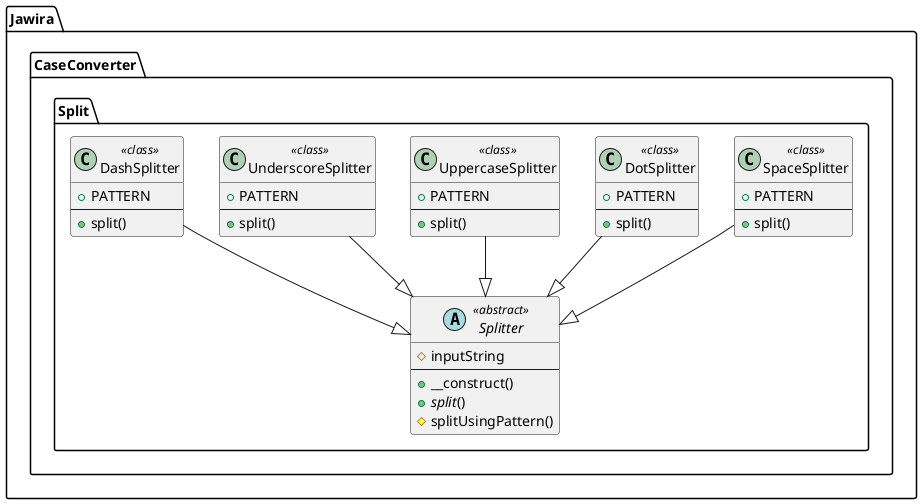 @startuml
namespace Jawira.CaseConverter.Split  {
	abstract Splitter << abstract >> {
		#inputString
		--
		+__construct()
		+<i>split</i>()
		#splitUsingPattern()
	}
	class SpaceSplitter << class >> {
		+PATTERN
		--
		+split()
	}
	class DotSplitter << class >> {
		+PATTERN
		--
		+split()
	}
	class UppercaseSplitter << class >> {
		+PATTERN
		--
		+split()
	}
	class UnderscoreSplitter << class >> {
		+PATTERN
		--
		+split()
	}
	class DashSplitter << class >> {
		+PATTERN
		--
		+split()
	}
}
Jawira.CaseConverter.Split.SpaceSplitter --|> Jawira.CaseConverter.Split.Splitter
Jawira.CaseConverter.Split.DotSplitter --|> Jawira.CaseConverter.Split.Splitter
Jawira.CaseConverter.Split.UppercaseSplitter --|> Jawira.CaseConverter.Split.Splitter
Jawira.CaseConverter.Split.UnderscoreSplitter --|> Jawira.CaseConverter.Split.Splitter
Jawira.CaseConverter.Split.DashSplitter --|> Jawira.CaseConverter.Split.Splitter
@enduml

